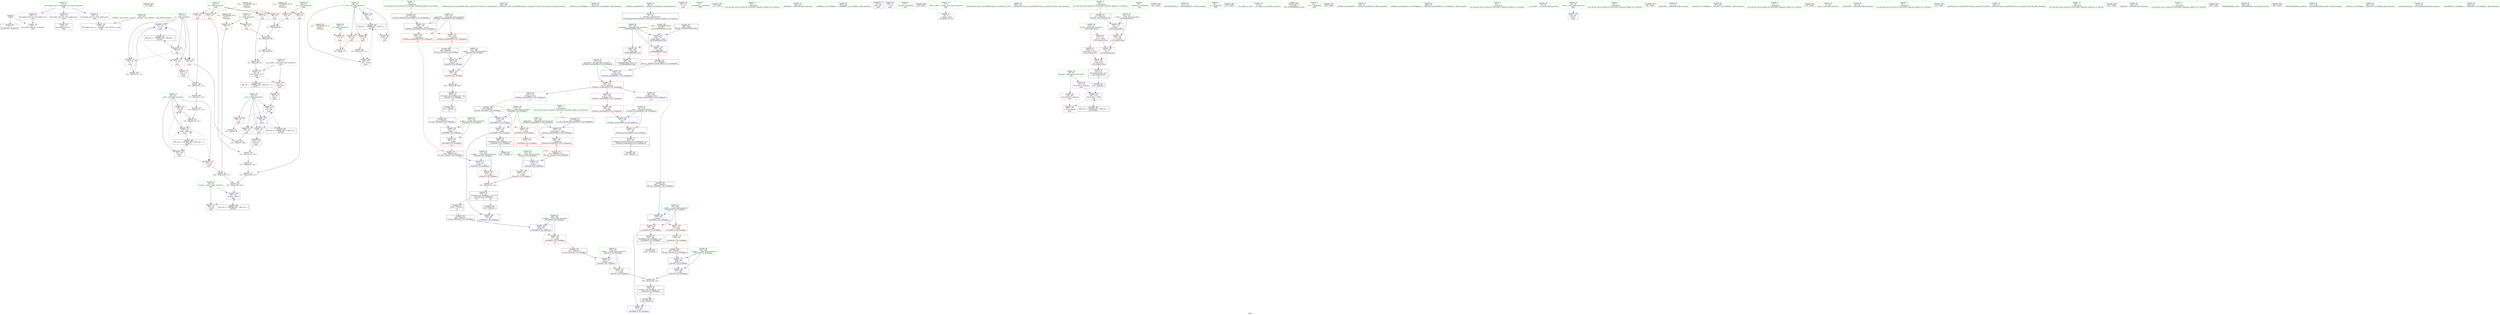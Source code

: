 digraph "SVFG" {
	label="SVFG";

	Node0x560d741c56b0 [shape=record,color=grey,label="{NodeID: 0\nNullPtr}"];
	Node0x560d741c56b0 -> Node0x560d741e0660[style=solid];
	Node0x560d741c56b0 -> Node0x560d741e54a0[style=solid];
	Node0x560d74209200 [shape=record,color=black,label="{NodeID: 346\n70 = PHI()\n}"];
	Node0x560d741eca80 [shape=record,color=grey,label="{NodeID: 263\n87 = Binary(85, 86, )\n}"];
	Node0x560d741eca80 -> Node0x560d741ecc00[style=solid];
	Node0x560d741decf0 [shape=record,color=red,label="{NodeID: 97\n76\<--48\n\<--test\nmain\n}"];
	Node0x560d741decf0 -> Node0x560d741e3070[style=solid];
	Node0x560d741dc480 [shape=record,color=green,label="{NodeID: 14\n205\<--1\n\<--dummyObj\nCan only get source location for instruction, argument, global var or function.|{<s0>15}}"];
	Node0x560d741dc480:s0 -> Node0x560d7420cd60[style=solid,color=red];
	Node0x560d7420b8f0 [shape=record,color=black,label="{NodeID: 360\n203 = PHI(231, )\n}"];
	Node0x560d741e3070 [shape=record,color=grey,label="{NodeID: 277\n78 = cmp(76, 77, )\n}"];
	Node0x560d741de830 [shape=record,color=red,label="{NodeID: 111\n130\<--58\n\<--nn\nmain\n}"];
	Node0x560d741de830 -> Node0x560d741e0ad0[style=solid];
	Node0x560d741dd190 [shape=record,color=green,label="{NodeID: 28\n54\<--55\nx\<--x_field_insensitive\nmain\n}"];
	Node0x560d741dd190 -> Node0x560d741de420[style=solid];
	Node0x560d741dd190 -> Node0x560d741de4f0[style=solid];
	Node0x560d7420cb40 [shape=record,color=black,label="{NodeID: 374\n232 = PHI(202, )\n0th arg _ZNSt8ios_base4setfESt13_Ios_FmtflagsS0_ }"];
	Node0x560d7420cb40 -> Node0x560d741e61d0[style=solid];
	Node0x560d741e4500 [shape=record,color=red,label="{NodeID: 125\n250\<--239\n\<--__mask.addr\n_ZNSt8ios_base4setfESt13_Ios_FmtflagsS0_\n|{<s0>16}}"];
	Node0x560d741e4500:s0 -> Node0x560d7420c2f0[style=solid,color=red];
	Node0x560d741dde40 [shape=record,color=green,label="{NodeID: 42\n162\<--163\n_ZStlsIcSt11char_traitsIcEERSt13basic_ostreamIT_T0_ES6_St13_Setprecision\<--_ZStlsIcSt11char_traitsIcEERSt13basic_ostreamIT_T0_ES6_St13_Setprecision_field_insensitive\n}"];
	Node0x560d741e5060 [shape=record,color=red,label="{NodeID: 139\n322\<--317\n\<--__b.addr\n_ZStanSt13_Ios_FmtflagsS_\n}"];
	Node0x560d741e5060 -> Node0x560d741e2ef0[style=solid];
	Node0x560d741dfb10 [shape=record,color=green,label="{NodeID: 56\n261\<--262\n_ZStanSt13_Ios_FmtflagsS_\<--_ZStanSt13_Ios_FmtflagsS__field_insensitive\n}"];
	Node0x560d741e5c20 [shape=record,color=blue,label="{NodeID: 153\n62\<--123\ni\<--inc\nmain\n}"];
	Node0x560d741e5c20 -> Node0x560d741deaa0[style=dashed];
	Node0x560d741e5c20 -> Node0x560d741e3d60[style=dashed];
	Node0x560d741e5c20 -> Node0x560d741e3df0[style=dashed];
	Node0x560d741e5c20 -> Node0x560d741e5c20[style=dashed];
	Node0x560d741e5c20 -> Node0x560d741f9f10[style=dashed];
	Node0x560d741e0760 [shape=record,color=black,label="{NodeID: 70\n27\<--28\n\<--_ZNSt8ios_base4InitD1Ev\nCan only get source location for instruction, argument, global var or function.}"];
	Node0x560d741e6780 [shape=record,color=blue,label="{NodeID: 167\n287\<--286\n__a.addr\<--__a\n_ZStcoSt13_Ios_Fmtflags\n}"];
	Node0x560d741e6780 -> Node0x560d741e4b80[style=dashed];
	Node0x560d741e12f0 [shape=record,color=purple,label="{NodeID: 84\n138\<--10\n\<--.str\nmain\n}"];
	Node0x560d741db0c0 [shape=record,color=green,label="{NodeID: 1\n7\<--1\n__dso_handle\<--dummyObj\nGlob }"];
	Node0x560d73ec8310 [shape=record,color=black,label="{NodeID: 347\n26 = PHI()\n}"];
	Node0x560d741ecc00 [shape=record,color=grey,label="{NodeID: 264\n89 = Binary(87, 88, )\n}"];
	Node0x560d741ecc00 -> Node0x560d741ec900[style=solid];
	Node0x560d741dedc0 [shape=record,color=red,label="{NodeID: 98\n142\<--48\n\<--test\nmain\n}"];
	Node0x560d741dc580 [shape=record,color=green,label="{NodeID: 15\n292\<--1\n\<--dummyObj\nCan only get source location for instruction, argument, global var or function.}"];
	Node0x560d7420ba00 [shape=record,color=black,label="{NodeID: 361\n255 = PHI(269, )\n}"];
	Node0x560d741e31f0 [shape=record,color=grey,label="{NodeID: 278\n109 = cmp(107, 108, )\n}"];
	Node0x560d741de900 [shape=record,color=red,label="{NodeID: 112\n118\<--60\n\<--mult\nmain\n}"];
	Node0x560d741de900 -> Node0x560d741e2d70[style=solid];
	Node0x560d741dd260 [shape=record,color=green,label="{NodeID: 29\n56\<--57\nnum_farms\<--num_farms_field_insensitive\nmain\n}"];
	Node0x560d741dd260 -> Node0x560d741de5c0[style=solid];
	Node0x560d741dd260 -> Node0x560d741e5740[style=solid];
	Node0x560d7420cc50 [shape=record,color=black,label="{NodeID: 375\n233 = PHI(204, )\n1st arg _ZNSt8ios_base4setfESt13_Ios_FmtflagsS0_ }"];
	Node0x560d7420cc50 -> Node0x560d741e62a0[style=solid];
	Node0x560d741e45d0 [shape=record,color=red,label="{NodeID: 126\n259\<--239\n\<--__mask.addr\n_ZNSt8ios_base4setfESt13_Ios_FmtflagsS0_\n|{<s0>18}}"];
	Node0x560d741e45d0:s0 -> Node0x560d7420c9c0[style=solid,color=red];
	Node0x560d741ddf40 [shape=record,color=green,label="{NodeID: 43\n166\<--167\n_ZNSolsEd\<--_ZNSolsEd_field_insensitive\n}"];
	Node0x560d741e5130 [shape=record,color=red,label="{NodeID: 140\n334\<--328\n\<--__a.addr\n_ZStorSt13_Ios_FmtflagsS_\n}"];
	Node0x560d741e5130 -> Node0x560d741ecd80[style=solid];
	Node0x560d741dfc10 [shape=record,color=green,label="{NodeID: 57\n265\<--266\n_ZStoRRSt13_Ios_FmtflagsS_\<--_ZStoRRSt13_Ios_FmtflagsS__field_insensitive\n}"];
	Node0x560d741e5cf0 [shape=record,color=blue,label="{NodeID: 154\n64\<--136\nanswer\<--add18\nmain\n}"];
	Node0x560d741e5cf0 -> Node0x560d741e3e80[style=dashed];
	Node0x560d741e5cf0 -> Node0x560d741fa410[style=dashed];
	Node0x560d741e0860 [shape=record,color=black,label="{NodeID: 71\n43\<--69\nmain_ret\<--\nmain\n}"];
	Node0x560d741e6850 [shape=record,color=blue,label="{NodeID: 168\n297\<--295\n__a.addr\<--__a\n_ZStoRRSt13_Ios_FmtflagsS_\n}"];
	Node0x560d741e6850 -> Node0x560d741e4c50[style=dashed];
	Node0x560d741e6850 -> Node0x560d741e4d20[style=dashed];
	Node0x560d741e13c0 [shape=record,color=purple,label="{NodeID: 85\n146\<--12\n\<--.str.1\nmain\n}"];
	Node0x560d741db150 [shape=record,color=green,label="{NodeID: 2\n8\<--1\n_ZSt3cin\<--dummyObj\nGlob }"];
	Node0x560d7420ab80 [shape=record,color=black,label="{NodeID: 348\n139 = PHI()\n}"];
	Node0x560d741ecd80 [shape=record,color=grey,label="{NodeID: 265\n336 = Binary(334, 335, )\n}"];
	Node0x560d741ecd80 -> Node0x560d741e1150[style=solid];
	Node0x560d741dee90 [shape=record,color=red,label="{NodeID: 99\n174\<--48\n\<--test\nmain\n}"];
	Node0x560d741dee90 -> Node0x560d741ecf00[style=solid];
	Node0x560d741dc680 [shape=record,color=green,label="{NodeID: 16\n4\<--6\n_ZStL8__ioinit\<--_ZStL8__ioinit_field_insensitive\nGlob }"];
	Node0x560d741dc680 -> Node0x560d741e1220[style=solid];
	Node0x560d7420bb10 [shape=record,color=black,label="{NodeID: 362\n260 = PHI(312, )\n|{<s0>19}}"];
	Node0x560d7420bb10:s0 -> Node0x560d7420d0f0[style=solid,color=red];
	Node0x560d741e3370 [shape=record,color=grey,label="{NodeID: 279\n99 = cmp(98, 69, )\n}"];
	Node0x560d741de9d0 [shape=record,color=red,label="{NodeID: 113\n127\<--60\n\<--mult\nmain\n}"];
	Node0x560d741de9d0 -> Node0x560d741ec600[style=solid];
	Node0x560d741dd330 [shape=record,color=green,label="{NodeID: 30\n58\<--59\nnn\<--nn_field_insensitive\nmain\n}"];
	Node0x560d741dd330 -> Node0x560d741de690[style=solid];
	Node0x560d741dd330 -> Node0x560d741de760[style=solid];
	Node0x560d741dd330 -> Node0x560d741de830[style=solid];
	Node0x560d741dd330 -> Node0x560d741e5810[style=solid];
	Node0x560d741dd330 -> Node0x560d741e58e0[style=solid];
	Node0x560d7420cd60 [shape=record,color=black,label="{NodeID: 376\n234 = PHI(205, )\n2nd arg _ZNSt8ios_base4setfESt13_Ios_FmtflagsS0_ }"];
	Node0x560d7420cd60 -> Node0x560d741e6370[style=solid];
	Node0x560d741e46a0 [shape=record,color=red,label="{NodeID: 127\n267\<--241\n\<--__old\n_ZNSt8ios_base4setfESt13_Ios_FmtflagsS0_\n}"];
	Node0x560d741e46a0 -> Node0x560d741e0d40[style=solid];
	Node0x560d741de040 [shape=record,color=green,label="{NodeID: 44\n169\<--170\n_ZSt4endlIcSt11char_traitsIcEERSt13basic_ostreamIT_T0_ES6_\<--_ZSt4endlIcSt11char_traitsIcEERSt13basic_ostreamIT_T0_ES6__field_insensitive\n}"];
	Node0x560d741fd0c0 [shape=record,color=yellow,style=double,label="{NodeID: 307\n4V_1 = ENCHI(MR_4V_0)\npts\{47 \}\nFun[main]}"];
	Node0x560d741fd0c0 -> Node0x560d741dec20[style=dashed];
	Node0x560d741e5200 [shape=record,color=red,label="{NodeID: 141\n335\<--330\n\<--__b.addr\n_ZStorSt13_Ios_FmtflagsS_\n}"];
	Node0x560d741e5200 -> Node0x560d741ecd80[style=solid];
	Node0x560d741dfd10 [shape=record,color=green,label="{NodeID: 58\n272\<--273\n__a.addr\<--__a.addr_field_insensitive\n_ZStaNRSt13_Ios_FmtflagsS_\n}"];
	Node0x560d741dfd10 -> Node0x560d741e4840[style=solid];
	Node0x560d741dfd10 -> Node0x560d741e4910[style=solid];
	Node0x560d741dfd10 -> Node0x560d741e6510[style=solid];
	Node0x560d741e5dc0 [shape=record,color=blue,label="{NodeID: 155\n157\<--153\ncoerce.dive\<--call23\nmain\n}"];
	Node0x560d741e5dc0 -> Node0x560d741e3f50[style=dashed];
	Node0x560d741e5dc0 -> Node0x560d741fa910[style=dashed];
	Node0x560d741e0930 [shape=record,color=black,label="{NodeID: 72\n96\<--95\nconv\<--\nmain\n}"];
	Node0x560d741e0930 -> Node0x560d741e5810[style=solid];
	Node0x560d741e6920 [shape=record,color=blue,label="{NodeID: 169\n299\<--296\n__b.addr\<--__b\n_ZStoRRSt13_Ios_FmtflagsS_\n}"];
	Node0x560d741e6920 -> Node0x560d741e4df0[style=dashed];
	Node0x560d741e1490 [shape=record,color=purple,label="{NodeID: 86\n342\<--14\nllvm.global_ctors_0\<--llvm.global_ctors\nGlob }"];
	Node0x560d741e1490 -> Node0x560d741e52d0[style=solid];
	Node0x560d741db400 [shape=record,color=green,label="{NodeID: 3\n9\<--1\n_ZSt4cout\<--dummyObj\nGlob }"];
	Node0x560d7420adc0 [shape=record,color=black,label="{NodeID: 349\n143 = PHI()\n}"];
	Node0x560d741ecf00 [shape=record,color=grey,label="{NodeID: 266\n175 = Binary(174, 74, )\n}"];
	Node0x560d741ecf00 -> Node0x560d741e5e90[style=solid];
	Node0x560d741def60 [shape=record,color=red,label="{NodeID: 100\n88\<--50\n\<--c\nmain\n}"];
	Node0x560d741def60 -> Node0x560d741ecc00[style=solid];
	Node0x560d741dc780 [shape=record,color=green,label="{NodeID: 17\n14\<--18\nllvm.global_ctors\<--llvm.global_ctors_field_insensitive\nGlob }"];
	Node0x560d741dc780 -> Node0x560d741e1490[style=solid];
	Node0x560d741dc780 -> Node0x560d741e1590[style=solid];
	Node0x560d741dc780 -> Node0x560d741e1690[style=solid];
	Node0x560d7420bcb0 [shape=record,color=black,label="{NodeID: 363\n264 = PHI(294, )\n}"];
	Node0x560d741deaa0 [shape=record,color=red,label="{NodeID: 114\n107\<--62\n\<--i\nmain\n}"];
	Node0x560d741deaa0 -> Node0x560d741e31f0[style=solid];
	Node0x560d741dd400 [shape=record,color=green,label="{NodeID: 31\n60\<--61\nmult\<--mult_field_insensitive\nmain\n}"];
	Node0x560d741dd400 -> Node0x560d741de900[style=solid];
	Node0x560d741dd400 -> Node0x560d741de9d0[style=solid];
	Node0x560d741dd400 -> Node0x560d741e59b0[style=solid];
	Node0x560d741dd400 -> Node0x560d741e5b50[style=solid];
	Node0x560d7420ce70 [shape=record,color=black,label="{NodeID: 377\n211 = PHI(154, )\n0th arg _ZSt12setprecisioni }"];
	Node0x560d7420ce70 -> Node0x560d741e6030[style=solid];
	Node0x560d741e4770 [shape=record,color=red,label="{NodeID: 128\n248\<--247\n\<--_M_flags\n_ZNSt8ios_base4setfESt13_Ios_FmtflagsS0_\n}"];
	Node0x560d741e4770 -> Node0x560d741e6440[style=solid];
	Node0x560d741de140 [shape=record,color=green,label="{NodeID: 45\n171\<--172\n_ZNSolsEPFRSoS_E\<--_ZNSolsEPFRSoS_E_field_insensitive\n}"];
	Node0x560d741e52d0 [shape=record,color=blue,label="{NodeID: 142\n342\<--15\nllvm.global_ctors_0\<--\nGlob }"];
	Node0x560d741dfde0 [shape=record,color=green,label="{NodeID: 59\n274\<--275\n__b.addr\<--__b.addr_field_insensitive\n_ZStaNRSt13_Ios_FmtflagsS_\n}"];
	Node0x560d741dfde0 -> Node0x560d741e49e0[style=solid];
	Node0x560d741dfde0 -> Node0x560d741e65e0[style=solid];
	Node0x560d741e5e90 [shape=record,color=blue,label="{NodeID: 156\n48\<--175\ntest\<--inc29\nmain\n}"];
	Node0x560d741e5e90 -> Node0x560d741f8b10[style=dashed];
	Node0x560d741e0a00 [shape=record,color=black,label="{NodeID: 73\n112\<--111\nconv9\<--\nmain\n}"];
	Node0x560d741e0a00 -> Node0x560d741ed200[style=solid];
	Node0x560d741e69f0 [shape=record,color=blue,label="{NodeID: 170\n309\<--306\n\<--call\n_ZStoRRSt13_Ios_FmtflagsS_\n}"];
	Node0x560d741e1590 [shape=record,color=purple,label="{NodeID: 87\n343\<--14\nllvm.global_ctors_1\<--llvm.global_ctors\nGlob }"];
	Node0x560d741e1590 -> Node0x560d741e53a0[style=solid];
	Node0x560d741db490 [shape=record,color=green,label="{NodeID: 4\n10\<--1\n.str\<--dummyObj\nGlob }"];
	Node0x560d7420ae90 [shape=record,color=black,label="{NodeID: 350\n147 = PHI()\n}"];
	Node0x560d741ed080 [shape=record,color=grey,label="{NodeID: 267\n93 = Binary(90, 92, )\n}"];
	Node0x560d741ed080 -> Node0x560d741e5740[style=solid];
	Node0x560d741df030 [shape=record,color=red,label="{NodeID: 101\n126\<--50\n\<--c\nmain\n}"];
	Node0x560d741df030 -> Node0x560d741ec600[style=solid];
	Node0x560d741dc880 [shape=record,color=green,label="{NodeID: 18\n19\<--20\n__cxx_global_var_init\<--__cxx_global_var_init_field_insensitive\n}"];
	Node0x560d7420bdc0 [shape=record,color=black,label="{NodeID: 364\n281 = PHI(312, )\n}"];
	Node0x560d7420bdc0 -> Node0x560d741e66b0[style=solid];
	Node0x560d741e3d60 [shape=record,color=red,label="{NodeID: 115\n111\<--62\n\<--i\nmain\n}"];
	Node0x560d741e3d60 -> Node0x560d741e0a00[style=solid];
	Node0x560d741dd4d0 [shape=record,color=green,label="{NodeID: 32\n62\<--63\ni\<--i_field_insensitive\nmain\n}"];
	Node0x560d741dd4d0 -> Node0x560d741deaa0[style=solid];
	Node0x560d741dd4d0 -> Node0x560d741e3d60[style=solid];
	Node0x560d741dd4d0 -> Node0x560d741e3df0[style=solid];
	Node0x560d741dd4d0 -> Node0x560d741e5a80[style=solid];
	Node0x560d741dd4d0 -> Node0x560d741e5c20[style=solid];
	Node0x560d7420cfb0 [shape=record,color=black,label="{NodeID: 378\n295 = PHI(263, )\n0th arg _ZStoRRSt13_Ios_FmtflagsS_ }"];
	Node0x560d7420cfb0 -> Node0x560d741e6850[style=solid];
	Node0x560d741fbd10 [shape=record,color=yellow,style=double,label="{NodeID: 295\n26V_1 = ENCHI(MR_26V_0)\npts\{200 \}\nFun[_ZSt5fixedRSt8ios_base]}"];
	Node0x560d741fbd10 -> Node0x560d741e5f60[style=dashed];
	Node0x560d741e4840 [shape=record,color=red,label="{NodeID: 129\n278\<--272\n\<--__a.addr\n_ZStaNRSt13_Ios_FmtflagsS_\n}"];
	Node0x560d741e4840 -> Node0x560d741e4ab0[style=solid];
	Node0x560d741de240 [shape=record,color=green,label="{NodeID: 46\n199\<--200\n__base.addr\<--__base.addr_field_insensitive\n_ZSt5fixedRSt8ios_base\n}"];
	Node0x560d741de240 -> Node0x560d741e4020[style=solid];
	Node0x560d741de240 -> Node0x560d741e40f0[style=solid];
	Node0x560d741de240 -> Node0x560d741e5f60[style=solid];
	Node0x560d741fd280 [shape=record,color=yellow,style=double,label="{NodeID: 309\n8V_1 = ENCHI(MR_8V_0)\npts\{51 \}\nFun[main]}"];
	Node0x560d741fd280 -> Node0x560d741def60[style=dashed];
	Node0x560d741fd280 -> Node0x560d741df030[style=dashed];
	Node0x560d741e53a0 [shape=record,color=blue,label="{NodeID: 143\n343\<--16\nllvm.global_ctors_1\<--_GLOBAL__sub_I_Krazul_1_0.cpp\nGlob }"];
	Node0x560d741dfeb0 [shape=record,color=green,label="{NodeID: 60\n287\<--288\n__a.addr\<--__a.addr_field_insensitive\n_ZStcoSt13_Ios_Fmtflags\n}"];
	Node0x560d741dfeb0 -> Node0x560d741e4b80[style=solid];
	Node0x560d741dfeb0 -> Node0x560d741e6780[style=solid];
	Node0x560d741fe960 [shape=record,color=yellow,style=double,label="{NodeID: 323\nRETMU(26V_2)\npts\{200 \}\nFun[_ZSt5fixedRSt8ios_base]}"];
	Node0x560d741e5f60 [shape=record,color=blue,label="{NodeID: 157\n199\<--198\n__base.addr\<--__base\n_ZSt5fixedRSt8ios_base\n}"];
	Node0x560d741e5f60 -> Node0x560d741e4020[style=dashed];
	Node0x560d741e5f60 -> Node0x560d741e40f0[style=dashed];
	Node0x560d741e0ad0 [shape=record,color=black,label="{NodeID: 74\n131\<--130\nconv14\<--\nmain\n}"];
	Node0x560d741e0ad0 -> Node0x560d741ed500[style=solid];
	Node0x560d741e6ac0 [shape=record,color=blue,label="{NodeID: 171\n315\<--313\n__a.addr\<--__a\n_ZStanSt13_Ios_FmtflagsS_\n}"];
	Node0x560d741e6ac0 -> Node0x560d741e4f90[style=dashed];
	Node0x560d741e1690 [shape=record,color=purple,label="{NodeID: 88\n344\<--14\nllvm.global_ctors_2\<--llvm.global_ctors\nGlob }"];
	Node0x560d741e1690 -> Node0x560d741e54a0[style=solid];
	Node0x560d741db520 [shape=record,color=green,label="{NodeID: 5\n12\<--1\n.str.1\<--dummyObj\nGlob }"];
	Node0x560d7420af60 [shape=record,color=black,label="{NodeID: 351\n148 = PHI()\n}"];
	Node0x560d741ed200 [shape=record,color=grey,label="{NodeID: 268\n114 = Binary(112, 113, )\n}"];
	Node0x560d741ed200 -> Node0x560d741ed380[style=solid];
	Node0x560d741df100 [shape=record,color=red,label="{NodeID: 102\n86\<--52\n\<--f\nmain\n}"];
	Node0x560d741df100 -> Node0x560d741eca80[style=solid];
	Node0x560d741dc980 [shape=record,color=green,label="{NodeID: 19\n23\<--24\n_ZNSt8ios_base4InitC1Ev\<--_ZNSt8ios_base4InitC1Ev_field_insensitive\n}"];
	Node0x560d7420bf30 [shape=record,color=black,label="{NodeID: 365\n306 = PHI(325, )\n}"];
	Node0x560d7420bf30 -> Node0x560d741e69f0[style=solid];
	Node0x560d741e3df0 [shape=record,color=red,label="{NodeID: 116\n122\<--62\n\<--i\nmain\n}"];
	Node0x560d741e3df0 -> Node0x560d741ec480[style=solid];
	Node0x560d741dd5a0 [shape=record,color=green,label="{NodeID: 33\n64\<--65\nanswer\<--answer_field_insensitive\nmain\n}"];
	Node0x560d741dd5a0 -> Node0x560d741e3e80[style=solid];
	Node0x560d741dd5a0 -> Node0x560d741e5cf0[style=solid];
	Node0x560d7420d0f0 [shape=record,color=black,label="{NodeID: 379\n296 = PHI(260, )\n1st arg _ZStoRRSt13_Ios_FmtflagsS_ }"];
	Node0x560d7420d0f0 -> Node0x560d741e6920[style=solid];
	Node0x560d741e4910 [shape=record,color=red,label="{NodeID: 130\n282\<--272\n\<--__a.addr\n_ZStaNRSt13_Ios_FmtflagsS_\n}"];
	Node0x560d741e4910 -> Node0x560d741e0e10[style=solid];
	Node0x560d741e4910 -> Node0x560d741e66b0[style=solid];
	Node0x560d741de310 [shape=record,color=green,label="{NodeID: 47\n206\<--207\n_ZNSt8ios_base4setfESt13_Ios_FmtflagsS0_\<--_ZNSt8ios_base4setfESt13_Ios_FmtflagsS0__field_insensitive\n}"];
	Node0x560d741fd360 [shape=record,color=yellow,style=double,label="{NodeID: 310\n10V_1 = ENCHI(MR_10V_0)\npts\{53 \}\nFun[main]}"];
	Node0x560d741fd360 -> Node0x560d741df100[style=dashed];
	Node0x560d741fd360 -> Node0x560d741df1d0[style=dashed];
	Node0x560d741fd360 -> Node0x560d741df2a0[style=dashed];
	Node0x560d741fd360 -> Node0x560d741df370[style=dashed];
	Node0x560d741e54a0 [shape=record,color=blue, style = dotted,label="{NodeID: 144\n344\<--3\nllvm.global_ctors_2\<--dummyVal\nGlob }"];
	Node0x560d741dff80 [shape=record,color=green,label="{NodeID: 61\n297\<--298\n__a.addr\<--__a.addr_field_insensitive\n_ZStoRRSt13_Ios_FmtflagsS_\n}"];
	Node0x560d741dff80 -> Node0x560d741e4c50[style=solid];
	Node0x560d741dff80 -> Node0x560d741e4d20[style=solid];
	Node0x560d741dff80 -> Node0x560d741e6850[style=solid];
	Node0x560d741e6030 [shape=record,color=blue,label="{NodeID: 158\n214\<--211\n__n.addr\<--__n\n_ZSt12setprecisioni\n}"];
	Node0x560d741e6030 -> Node0x560d741e41c0[style=dashed];
	Node0x560d741e0ba0 [shape=record,color=black,label="{NodeID: 75\n197\<--208\n_ZSt5fixedRSt8ios_base_ret\<--\n_ZSt5fixedRSt8ios_base\n}"];
	Node0x560d741e6b90 [shape=record,color=blue,label="{NodeID: 172\n317\<--314\n__b.addr\<--__b\n_ZStanSt13_Ios_FmtflagsS_\n}"];
	Node0x560d741e6b90 -> Node0x560d741e5060[style=dashed];
	Node0x560d741e1790 [shape=record,color=purple,label="{NodeID: 89\n157\<--66\ncoerce.dive\<--agg.tmp\nmain\n}"];
	Node0x560d741e1790 -> Node0x560d741e5dc0[style=solid];
	Node0x560d741db5b0 [shape=record,color=green,label="{NodeID: 6\n15\<--1\n\<--dummyObj\nCan only get source location for instruction, argument, global var or function.}"];
	Node0x560d7420b060 [shape=record,color=black,label="{NodeID: 352\n153 = PHI(210, )\n}"];
	Node0x560d7420b060 -> Node0x560d741e5dc0[style=solid];
	Node0x560d741ed380 [shape=record,color=grey,label="{NodeID: 269\n115 = Binary(91, 114, )\n}"];
	Node0x560d741ed380 -> Node0x560d741edb00[style=solid];
	Node0x560d741df1d0 [shape=record,color=red,label="{NodeID: 103\n92\<--52\n\<--f\nmain\n}"];
	Node0x560d741df1d0 -> Node0x560d741ed080[style=solid];
	Node0x560d741dca80 [shape=record,color=green,label="{NodeID: 20\n29\<--30\n__cxa_atexit\<--__cxa_atexit_field_insensitive\n}"];
	Node0x560d7420c070 [shape=record,color=black,label="{NodeID: 366\n270 = PHI(254, )\n0th arg _ZStaNRSt13_Ios_FmtflagsS_ }"];
	Node0x560d7420c070 -> Node0x560d741e6510[style=solid];
	Node0x560d741f8b10 [shape=record,color=black,label="{NodeID: 283\nMR_6V_3 = PHI(MR_6V_4, MR_6V_2, )\npts\{49 \}\n}"];
	Node0x560d741f8b10 -> Node0x560d741decf0[style=dashed];
	Node0x560d741f8b10 -> Node0x560d741dedc0[style=dashed];
	Node0x560d741f8b10 -> Node0x560d741dee90[style=dashed];
	Node0x560d741f8b10 -> Node0x560d741e5e90[style=dashed];
	Node0x560d741e3e80 [shape=record,color=red,label="{NodeID: 117\n164\<--64\n\<--answer\nmain\n}"];
	Node0x560d741dd670 [shape=record,color=green,label="{NodeID: 34\n66\<--67\nagg.tmp\<--agg.tmp_field_insensitive\nmain\n}"];
	Node0x560d741dd670 -> Node0x560d741e1790[style=solid];
	Node0x560d741dd670 -> Node0x560d741e1860[style=solid];
	Node0x560d741e49e0 [shape=record,color=red,label="{NodeID: 131\n280\<--274\n\<--__b.addr\n_ZStaNRSt13_Ios_FmtflagsS_\n|{<s0>20}}"];
	Node0x560d741e49e0:s0 -> Node0x560d7420c9c0[style=solid,color=red];
	Node0x560d741df430 [shape=record,color=green,label="{NodeID: 48\n212\<--213\nretval\<--retval_field_insensitive\n_ZSt12setprecisioni\n}"];
	Node0x560d741df430 -> Node0x560d741e1930[style=solid];
	Node0x560d741df430 -> Node0x560d741e1a00[style=solid];
	Node0x560d741fd440 [shape=record,color=yellow,style=double,label="{NodeID: 311\n12V_1 = ENCHI(MR_12V_0)\npts\{55 \}\nFun[main]}"];
	Node0x560d741fd440 -> Node0x560d741de420[style=dashed];
	Node0x560d741fd440 -> Node0x560d741de4f0[style=dashed];
	Node0x560d741e55a0 [shape=record,color=blue,label="{NodeID: 145\n44\<--69\nretval\<--\nmain\n}"];
	Node0x560d741e0050 [shape=record,color=green,label="{NodeID: 62\n299\<--300\n__b.addr\<--__b.addr_field_insensitive\n_ZStoRRSt13_Ios_FmtflagsS_\n}"];
	Node0x560d741e0050 -> Node0x560d741e4df0[style=solid];
	Node0x560d741e0050 -> Node0x560d741e6920[style=solid];
	Node0x560d741e6100 [shape=record,color=blue,label="{NodeID: 159\n217\<--218\n_M_n\<--\n_ZSt12setprecisioni\n}"];
	Node0x560d741e6100 -> Node0x560d741e4290[style=dashed];
	Node0x560d741e0c70 [shape=record,color=black,label="{NodeID: 76\n210\<--221\n_ZSt12setprecisioni_ret\<--\n_ZSt12setprecisioni\n|{<s0>11}}"];
	Node0x560d741e0c70:s0 -> Node0x560d7420b060[style=solid,color=blue];
	Node0x560d741e6c60 [shape=record,color=blue,label="{NodeID: 173\n328\<--326\n__a.addr\<--__a\n_ZStorSt13_Ios_FmtflagsS_\n}"];
	Node0x560d741e6c60 -> Node0x560d741e5130[style=dashed];
	Node0x560d741e1860 [shape=record,color=purple,label="{NodeID: 90\n159\<--66\ncoerce.dive24\<--agg.tmp\nmain\n}"];
	Node0x560d741e1860 -> Node0x560d741e3f50[style=solid];
	Node0x560d741dbdf0 [shape=record,color=green,label="{NodeID: 7\n69\<--1\n\<--dummyObj\nCan only get source location for instruction, argument, global var or function.}"];
	Node0x560d7420b1f0 [shape=record,color=black,label="{NodeID: 353\n80 = PHI()\n}"];
	Node0x560d741ed500 [shape=record,color=grey,label="{NodeID: 270\n133 = Binary(131, 132, )\n}"];
	Node0x560d741ed500 -> Node0x560d741ed680[style=solid];
	Node0x560d741df2a0 [shape=record,color=red,label="{NodeID: 104\n113\<--52\n\<--f\nmain\n}"];
	Node0x560d741df2a0 -> Node0x560d741ed200[style=solid];
	Node0x560d741dcb80 [shape=record,color=green,label="{NodeID: 21\n28\<--34\n_ZNSt8ios_base4InitD1Ev\<--_ZNSt8ios_base4InitD1Ev_field_insensitive\n}"];
	Node0x560d741dcb80 -> Node0x560d741e0760[style=solid];
	Node0x560d7420c1b0 [shape=record,color=black,label="{NodeID: 367\n271 = PHI(251, )\n1st arg _ZStaNRSt13_Ios_FmtflagsS_ }"];
	Node0x560d7420c1b0 -> Node0x560d741e65e0[style=solid];
	Node0x560d741f9010 [shape=record,color=black,label="{NodeID: 284\nMR_14V_2 = PHI(MR_14V_3, MR_14V_1, )\npts\{57 \}\n}"];
	Node0x560d741f9010 -> Node0x560d741e5740[style=dashed];
	Node0x560d741e3f50 [shape=record,color=red,label="{NodeID: 118\n160\<--159\n\<--coerce.dive24\nmain\n}"];
	Node0x560d741dd740 [shape=record,color=green,label="{NodeID: 35\n71\<--72\n_ZNSirsERi\<--_ZNSirsERi_field_insensitive\n}"];
	Node0x560d741e4ab0 [shape=record,color=red,label="{NodeID: 132\n279\<--278\n\<--\n_ZStaNRSt13_Ios_FmtflagsS_\n|{<s0>20}}"];
	Node0x560d741e4ab0:s0 -> Node0x560d7420c780[style=solid,color=red];
	Node0x560d741df500 [shape=record,color=green,label="{NodeID: 49\n214\<--215\n__n.addr\<--__n.addr_field_insensitive\n_ZSt12setprecisioni\n}"];
	Node0x560d741df500 -> Node0x560d741e41c0[style=solid];
	Node0x560d741df500 -> Node0x560d741e6030[style=solid];
	Node0x560d741e5670 [shape=record,color=blue,label="{NodeID: 146\n48\<--74\ntest\<--\nmain\n}"];
	Node0x560d741e5670 -> Node0x560d741f8b10[style=dashed];
	Node0x560d741e0120 [shape=record,color=green,label="{NodeID: 63\n307\<--308\n_ZStorSt13_Ios_FmtflagsS_\<--_ZStorSt13_Ios_FmtflagsS__field_insensitive\n}"];
	Node0x560d741e61d0 [shape=record,color=blue,label="{NodeID: 160\n235\<--232\nthis.addr\<--this\n_ZNSt8ios_base4setfESt13_Ios_FmtflagsS0_\n}"];
	Node0x560d741e61d0 -> Node0x560d741e4360[style=dashed];
	Node0x560d741e0d40 [shape=record,color=black,label="{NodeID: 77\n231\<--267\n_ZNSt8ios_base4setfESt13_Ios_FmtflagsS0__ret\<--\n_ZNSt8ios_base4setfESt13_Ios_FmtflagsS0_\n|{<s0>15}}"];
	Node0x560d741e0d40:s0 -> Node0x560d7420b8f0[style=solid,color=blue];
	Node0x560d741e6d30 [shape=record,color=blue,label="{NodeID: 174\n330\<--327\n__b.addr\<--__b\n_ZStorSt13_Ios_FmtflagsS_\n}"];
	Node0x560d741e6d30 -> Node0x560d741e5200[style=dashed];
	Node0x560d741e1930 [shape=record,color=purple,label="{NodeID: 91\n217\<--212\n_M_n\<--retval\n_ZSt12setprecisioni\n}"];
	Node0x560d741e1930 -> Node0x560d741e6100[style=solid];
	Node0x560d741dbe80 [shape=record,color=green,label="{NodeID: 8\n74\<--1\n\<--dummyObj\nCan only get source location for instruction, argument, global var or function.}"];
	Node0x560d7420b2c0 [shape=record,color=black,label="{NodeID: 354\n83 = PHI()\n}"];
	Node0x560d741ed680 [shape=record,color=grey,label="{NodeID: 271\n134 = Binary(91, 133, )\n}"];
	Node0x560d741ed680 -> Node0x560d741ed800[style=solid];
	Node0x560d741df370 [shape=record,color=red,label="{NodeID: 105\n132\<--52\n\<--f\nmain\n}"];
	Node0x560d741df370 -> Node0x560d741ed500[style=solid];
	Node0x560d741dcc80 [shape=record,color=green,label="{NodeID: 22\n41\<--42\nmain\<--main_field_insensitive\n}"];
	Node0x560d7420c2f0 [shape=record,color=black,label="{NodeID: 368\n286 = PHI(250, )\n0th arg _ZStcoSt13_Ios_Fmtflags }"];
	Node0x560d7420c2f0 -> Node0x560d741e6780[style=solid];
	Node0x560d741f9510 [shape=record,color=black,label="{NodeID: 285\nMR_16V_2 = PHI(MR_16V_5, MR_16V_1, )\npts\{59 \}\n}"];
	Node0x560d741f9510 -> Node0x560d741e5810[style=dashed];
	Node0x560d741e4020 [shape=record,color=red,label="{NodeID: 119\n202\<--199\n\<--__base.addr\n_ZSt5fixedRSt8ios_base\n|{<s0>15}}"];
	Node0x560d741e4020:s0 -> Node0x560d7420cb40[style=solid,color=red];
	Node0x560d741dd840 [shape=record,color=green,label="{NodeID: 36\n81\<--82\n_ZNSirsERd\<--_ZNSirsERd_field_insensitive\n}"];
	Node0x560d741e4b80 [shape=record,color=red,label="{NodeID: 133\n290\<--287\n\<--__a.addr\n_ZStcoSt13_Ios_Fmtflags\n}"];
	Node0x560d741e4b80 -> Node0x560d741ec780[style=solid];
	Node0x560d741df5d0 [shape=record,color=green,label="{NodeID: 50\n235\<--236\nthis.addr\<--this.addr_field_insensitive\n_ZNSt8ios_base4setfESt13_Ios_FmtflagsS0_\n}"];
	Node0x560d741df5d0 -> Node0x560d741e4360[style=solid];
	Node0x560d741df5d0 -> Node0x560d741e61d0[style=solid];
	Node0x560d741e5740 [shape=record,color=blue,label="{NodeID: 147\n56\<--93\nnum_farms\<--div4\nmain\n}"];
	Node0x560d741e5740 -> Node0x560d741de5c0[style=dashed];
	Node0x560d741e5740 -> Node0x560d741f9010[style=dashed];
	Node0x560d741e0220 [shape=record,color=green,label="{NodeID: 64\n315\<--316\n__a.addr\<--__a.addr_field_insensitive\n_ZStanSt13_Ios_FmtflagsS_\n}"];
	Node0x560d741e0220 -> Node0x560d741e4f90[style=solid];
	Node0x560d741e0220 -> Node0x560d741e6ac0[style=solid];
	Node0x560d741e62a0 [shape=record,color=blue,label="{NodeID: 161\n237\<--233\n__fmtfl.addr\<--__fmtfl\n_ZNSt8ios_base4setfESt13_Ios_FmtflagsS0_\n}"];
	Node0x560d741e62a0 -> Node0x560d741e4430[style=dashed];
	Node0x560d741e0e10 [shape=record,color=black,label="{NodeID: 78\n269\<--282\n_ZStaNRSt13_Ios_FmtflagsS__ret\<--\n_ZStaNRSt13_Ios_FmtflagsS_\n|{<s0>17}}"];
	Node0x560d741e0e10:s0 -> Node0x560d7420ba00[style=solid,color=blue];
	Node0x560d741e1a00 [shape=record,color=purple,label="{NodeID: 92\n220\<--212\ncoerce.dive\<--retval\n_ZSt12setprecisioni\n}"];
	Node0x560d741e1a00 -> Node0x560d741e4290[style=solid];
	Node0x560d741dbf80 [shape=record,color=green,label="{NodeID: 9\n91\<--1\n\<--dummyObj\nCan only get source location for instruction, argument, global var or function.}"];
	Node0x560d7420b390 [shape=record,color=black,label="{NodeID: 355\n84 = PHI()\n}"];
	Node0x560d741ed800 [shape=record,color=grey,label="{NodeID: 272\n135 = Binary(129, 134, )\n}"];
	Node0x560d741ed800 -> Node0x560d741ed980[style=solid];
	Node0x560d741de420 [shape=record,color=red,label="{NodeID: 106\n85\<--54\n\<--x\nmain\n}"];
	Node0x560d741de420 -> Node0x560d741eca80[style=solid];
	Node0x560d741dcd80 [shape=record,color=green,label="{NodeID: 23\n44\<--45\nretval\<--retval_field_insensitive\nmain\n}"];
	Node0x560d741dcd80 -> Node0x560d741e55a0[style=solid];
	Node0x560d7420c430 [shape=record,color=black,label="{NodeID: 369\n326 = PHI(304, )\n0th arg _ZStorSt13_Ios_FmtflagsS_ }"];
	Node0x560d7420c430 -> Node0x560d741e6c60[style=solid];
	Node0x560d741f9a10 [shape=record,color=black,label="{NodeID: 286\nMR_18V_2 = PHI(MR_18V_4, MR_18V_1, )\npts\{61 \}\n}"];
	Node0x560d741f9a10 -> Node0x560d741e59b0[style=dashed];
	Node0x560d741e40f0 [shape=record,color=red,label="{NodeID: 120\n208\<--199\n\<--__base.addr\n_ZSt5fixedRSt8ios_base\n}"];
	Node0x560d741e40f0 -> Node0x560d741e0ba0[style=solid];
	Node0x560d741dd940 [shape=record,color=green,label="{NodeID: 37\n140\<--141\n_ZStlsISt11char_traitsIcEERSt13basic_ostreamIcT_ES5_PKc\<--_ZStlsISt11char_traitsIcEERSt13basic_ostreamIcT_ES5_PKc_field_insensitive\n}"];
	Node0x560d741e4c50 [shape=record,color=red,label="{NodeID: 134\n303\<--297\n\<--__a.addr\n_ZStoRRSt13_Ios_FmtflagsS_\n}"];
	Node0x560d741e4c50 -> Node0x560d741e4ec0[style=solid];
	Node0x560d741df6a0 [shape=record,color=green,label="{NodeID: 51\n237\<--238\n__fmtfl.addr\<--__fmtfl.addr_field_insensitive\n_ZNSt8ios_base4setfESt13_Ios_FmtflagsS0_\n}"];
	Node0x560d741df6a0 -> Node0x560d741e4430[style=solid];
	Node0x560d741df6a0 -> Node0x560d741e62a0[style=solid];
	Node0x560d741e5810 [shape=record,color=blue,label="{NodeID: 148\n58\<--96\nnn\<--conv\nmain\n}"];
	Node0x560d741e5810 -> Node0x560d741de690[style=dashed];
	Node0x560d741e5810 -> Node0x560d741de760[style=dashed];
	Node0x560d741e5810 -> Node0x560d741de830[style=dashed];
	Node0x560d741e5810 -> Node0x560d741e58e0[style=dashed];
	Node0x560d741e5810 -> Node0x560d741f9510[style=dashed];
	Node0x560d741e02f0 [shape=record,color=green,label="{NodeID: 65\n317\<--318\n__b.addr\<--__b.addr_field_insensitive\n_ZStanSt13_Ios_FmtflagsS_\n}"];
	Node0x560d741e02f0 -> Node0x560d741e5060[style=solid];
	Node0x560d741e02f0 -> Node0x560d741e6b90[style=solid];
	Node0x560d741e6370 [shape=record,color=blue,label="{NodeID: 162\n239\<--234\n__mask.addr\<--__mask\n_ZNSt8ios_base4setfESt13_Ios_FmtflagsS0_\n}"];
	Node0x560d741e6370 -> Node0x560d741e4500[style=dashed];
	Node0x560d741e6370 -> Node0x560d741e45d0[style=dashed];
	Node0x560d741e0ee0 [shape=record,color=black,label="{NodeID: 79\n285\<--291\n_ZStcoSt13_Ios_Fmtflags_ret\<--neg\n_ZStcoSt13_Ios_Fmtflags\n|{<s0>16}}"];
	Node0x560d741e0ee0:s0 -> Node0x560d7420b730[style=solid,color=blue];
	Node0x560d741ec480 [shape=record,color=grey,label="{NodeID: 259\n123 = Binary(122, 74, )\n}"];
	Node0x560d741ec480 -> Node0x560d741e5c20[style=solid];
	Node0x560d741e1ad0 [shape=record,color=purple,label="{NodeID: 93\n247\<--246\n_M_flags\<--this1\n_ZNSt8ios_base4setfESt13_Ios_FmtflagsS0_\n}"];
	Node0x560d741e1ad0 -> Node0x560d741e4770[style=solid];
	Node0x560d741dc080 [shape=record,color=green,label="{NodeID: 10\n104\<--1\n\<--dummyObj\nCan only get source location for instruction, argument, global var or function.}"];
	Node0x560d7420b460 [shape=record,color=black,label="{NodeID: 356\n161 = PHI()\n}"];
	Node0x560d741ed980 [shape=record,color=grey,label="{NodeID: 273\n136 = Binary(128, 135, )\n}"];
	Node0x560d741ed980 -> Node0x560d741e5cf0[style=solid];
	Node0x560d741de4f0 [shape=record,color=red,label="{NodeID: 107\n129\<--54\n\<--x\nmain\n}"];
	Node0x560d741de4f0 -> Node0x560d741ed800[style=solid];
	Node0x560d741dce50 [shape=record,color=green,label="{NodeID: 24\n46\<--47\nt\<--t_field_insensitive\nmain\n}"];
	Node0x560d741dce50 -> Node0x560d741dec20[style=solid];
	Node0x560d7420c570 [shape=record,color=black,label="{NodeID: 370\n327 = PHI(305, )\n1st arg _ZStorSt13_Ios_FmtflagsS_ }"];
	Node0x560d7420c570 -> Node0x560d741e6d30[style=solid];
	Node0x560d741f9f10 [shape=record,color=black,label="{NodeID: 287\nMR_20V_2 = PHI(MR_20V_4, MR_20V_1, )\npts\{63 \}\n}"];
	Node0x560d741f9f10 -> Node0x560d741e5a80[style=dashed];
	Node0x560d741e41c0 [shape=record,color=red,label="{NodeID: 121\n218\<--214\n\<--__n.addr\n_ZSt12setprecisioni\n}"];
	Node0x560d741e41c0 -> Node0x560d741e6100[style=solid];
	Node0x560d741dda40 [shape=record,color=green,label="{NodeID: 38\n144\<--145\n_ZNSolsEi\<--_ZNSolsEi_field_insensitive\n}"];
	Node0x560d741e4d20 [shape=record,color=red,label="{NodeID: 135\n309\<--297\n\<--__a.addr\n_ZStoRRSt13_Ios_FmtflagsS_\n}"];
	Node0x560d741e4d20 -> Node0x560d741e0fb0[style=solid];
	Node0x560d741e4d20 -> Node0x560d741e69f0[style=solid];
	Node0x560d741df770 [shape=record,color=green,label="{NodeID: 52\n239\<--240\n__mask.addr\<--__mask.addr_field_insensitive\n_ZNSt8ios_base4setfESt13_Ios_FmtflagsS0_\n}"];
	Node0x560d741df770 -> Node0x560d741e4500[style=solid];
	Node0x560d741df770 -> Node0x560d741e45d0[style=solid];
	Node0x560d741df770 -> Node0x560d741e6370[style=solid];
	Node0x560d741e58e0 [shape=record,color=blue,label="{NodeID: 149\n58\<--69\nnn\<--\nmain\n}"];
	Node0x560d741e58e0 -> Node0x560d741de760[style=dashed];
	Node0x560d741e58e0 -> Node0x560d741de830[style=dashed];
	Node0x560d741e58e0 -> Node0x560d741f9510[style=dashed];
	Node0x560d741e03c0 [shape=record,color=green,label="{NodeID: 66\n328\<--329\n__a.addr\<--__a.addr_field_insensitive\n_ZStorSt13_Ios_FmtflagsS_\n}"];
	Node0x560d741e03c0 -> Node0x560d741e5130[style=solid];
	Node0x560d741e03c0 -> Node0x560d741e6c60[style=solid];
	Node0x560d741e6440 [shape=record,color=blue,label="{NodeID: 163\n241\<--248\n__old\<--\n_ZNSt8ios_base4setfESt13_Ios_FmtflagsS0_\n}"];
	Node0x560d741e6440 -> Node0x560d741e46a0[style=dashed];
	Node0x560d741e0fb0 [shape=record,color=black,label="{NodeID: 80\n294\<--309\n_ZStoRRSt13_Ios_FmtflagsS__ret\<--\n_ZStoRRSt13_Ios_FmtflagsS_\n|{<s0>19}}"];
	Node0x560d741e0fb0:s0 -> Node0x560d7420bcb0[style=solid,color=blue];
	Node0x560d741ec600 [shape=record,color=grey,label="{NodeID: 260\n128 = Binary(126, 127, )\n}"];
	Node0x560d741ec600 -> Node0x560d741ed980[style=solid];
	Node0x560d741e1ba0 [shape=record,color=purple,label="{NodeID: 94\n254\<--246\n_M_flags2\<--this1\n_ZNSt8ios_base4setfESt13_Ios_FmtflagsS0_\n|{<s0>17}}"];
	Node0x560d741e1ba0:s0 -> Node0x560d7420c070[style=solid,color=red];
	Node0x560d741dc180 [shape=record,color=green,label="{NodeID: 11\n117\<--1\n\<--dummyObj\nCan only get source location for instruction, argument, global var or function.}"];
	Node0x560d7420b560 [shape=record,color=black,label="{NodeID: 357\n165 = PHI()\n}"];
	Node0x560d741edb00 [shape=record,color=grey,label="{NodeID: 274\n116 = Binary(117, 115, )\n}"];
	Node0x560d741edb00 -> Node0x560d741e2d70[style=solid];
	Node0x560d741de5c0 [shape=record,color=red,label="{NodeID: 108\n95\<--56\n\<--num_farms\nmain\n}"];
	Node0x560d741de5c0 -> Node0x560d741e0930[style=solid];
	Node0x560d741dcf20 [shape=record,color=green,label="{NodeID: 25\n48\<--49\ntest\<--test_field_insensitive\nmain\n}"];
	Node0x560d741dcf20 -> Node0x560d741decf0[style=solid];
	Node0x560d741dcf20 -> Node0x560d741dedc0[style=solid];
	Node0x560d741dcf20 -> Node0x560d741dee90[style=solid];
	Node0x560d741dcf20 -> Node0x560d741e5670[style=solid];
	Node0x560d741dcf20 -> Node0x560d741e5e90[style=solid];
	Node0x560d7420c6b0 [shape=record,color=black,label="{NodeID: 371\n198 = PHI()\n0th arg _ZSt5fixedRSt8ios_base }"];
	Node0x560d7420c6b0 -> Node0x560d741e5f60[style=solid];
	Node0x560d741fa410 [shape=record,color=black,label="{NodeID: 288\nMR_22V_2 = PHI(MR_22V_3, MR_22V_1, )\npts\{65 \}\n}"];
	Node0x560d741fa410 -> Node0x560d741e5cf0[style=dashed];
	Node0x560d741e4290 [shape=record,color=red,label="{NodeID: 122\n221\<--220\n\<--coerce.dive\n_ZSt12setprecisioni\n}"];
	Node0x560d741e4290 -> Node0x560d741e0c70[style=solid];
	Node0x560d741ddb40 [shape=record,color=green,label="{NodeID: 39\n149\<--150\n_ZSt5fixedRSt8ios_base\<--_ZSt5fixedRSt8ios_base_field_insensitive\n}"];
	Node0x560d741e4df0 [shape=record,color=red,label="{NodeID: 136\n305\<--299\n\<--__b.addr\n_ZStoRRSt13_Ios_FmtflagsS_\n|{<s0>21}}"];
	Node0x560d741e4df0:s0 -> Node0x560d7420c570[style=solid,color=red];
	Node0x560d741df840 [shape=record,color=green,label="{NodeID: 53\n241\<--242\n__old\<--__old_field_insensitive\n_ZNSt8ios_base4setfESt13_Ios_FmtflagsS0_\n}"];
	Node0x560d741df840 -> Node0x560d741e46a0[style=solid];
	Node0x560d741df840 -> Node0x560d741e6440[style=solid];
	Node0x560d741e59b0 [shape=record,color=blue,label="{NodeID: 150\n60\<--104\nmult\<--\nmain\n}"];
	Node0x560d741e59b0 -> Node0x560d741de900[style=dashed];
	Node0x560d741e59b0 -> Node0x560d741de9d0[style=dashed];
	Node0x560d741e59b0 -> Node0x560d741e5b50[style=dashed];
	Node0x560d741e59b0 -> Node0x560d741f9a10[style=dashed];
	Node0x560d741e0490 [shape=record,color=green,label="{NodeID: 67\n330\<--331\n__b.addr\<--__b.addr_field_insensitive\n_ZStorSt13_Ios_FmtflagsS_\n}"];
	Node0x560d741e0490 -> Node0x560d741e5200[style=solid];
	Node0x560d741e0490 -> Node0x560d741e6d30[style=solid];
	Node0x560d741e6510 [shape=record,color=blue,label="{NodeID: 164\n272\<--270\n__a.addr\<--__a\n_ZStaNRSt13_Ios_FmtflagsS_\n}"];
	Node0x560d741e6510 -> Node0x560d741e4840[style=dashed];
	Node0x560d741e6510 -> Node0x560d741e4910[style=dashed];
	Node0x560d741e1080 [shape=record,color=black,label="{NodeID: 81\n312\<--323\n_ZStanSt13_Ios_FmtflagsS__ret\<--and\n_ZStanSt13_Ios_FmtflagsS_\n|{<s0>18|<s1>20}}"];
	Node0x560d741e1080:s0 -> Node0x560d7420bb10[style=solid,color=blue];
	Node0x560d741e1080:s1 -> Node0x560d7420bdc0[style=solid,color=blue];
	Node0x560d741ec780 [shape=record,color=grey,label="{NodeID: 261\n291 = Binary(290, 292, )\n}"];
	Node0x560d741ec780 -> Node0x560d741e0ee0[style=solid];
	Node0x560d741e1c70 [shape=record,color=purple,label="{NodeID: 95\n263\<--246\n_M_flags5\<--this1\n_ZNSt8ios_base4setfESt13_Ios_FmtflagsS0_\n|{<s0>19}}"];
	Node0x560d741e1c70:s0 -> Node0x560d7420cfb0[style=solid,color=red];
	Node0x560d741dc280 [shape=record,color=green,label="{NodeID: 12\n154\<--1\n\<--dummyObj\nCan only get source location for instruction, argument, global var or function.|{<s0>11}}"];
	Node0x560d741dc280:s0 -> Node0x560d7420ce70[style=solid,color=red];
	Node0x560d7420b660 [shape=record,color=black,label="{NodeID: 358\n168 = PHI()\n}"];
	Node0x560d741e2d70 [shape=record,color=grey,label="{NodeID: 275\n119 = Binary(118, 116, )\n}"];
	Node0x560d741e2d70 -> Node0x560d741e5b50[style=solid];
	Node0x560d741de690 [shape=record,color=red,label="{NodeID: 109\n98\<--58\n\<--nn\nmain\n}"];
	Node0x560d741de690 -> Node0x560d741e3370[style=solid];
	Node0x560d741dcff0 [shape=record,color=green,label="{NodeID: 26\n50\<--51\nc\<--c_field_insensitive\nmain\n}"];
	Node0x560d741dcff0 -> Node0x560d741def60[style=solid];
	Node0x560d741dcff0 -> Node0x560d741df030[style=solid];
	Node0x560d7420c780 [shape=record,color=black,label="{NodeID: 372\n313 = PHI(258, 279, )\n0th arg _ZStanSt13_Ios_FmtflagsS_ }"];
	Node0x560d7420c780 -> Node0x560d741e6ac0[style=solid];
	Node0x560d741fa910 [shape=record,color=black,label="{NodeID: 289\nMR_24V_2 = PHI(MR_24V_3, MR_24V_1, )\npts\{670000 \}\n}"];
	Node0x560d741fa910 -> Node0x560d741e5dc0[style=dashed];
	Node0x560d741e4360 [shape=record,color=red,label="{NodeID: 123\n246\<--235\nthis1\<--this.addr\n_ZNSt8ios_base4setfESt13_Ios_FmtflagsS0_\n}"];
	Node0x560d741e4360 -> Node0x560d741e1ad0[style=solid];
	Node0x560d741e4360 -> Node0x560d741e1ba0[style=solid];
	Node0x560d741e4360 -> Node0x560d741e1c70[style=solid];
	Node0x560d741ddc40 [shape=record,color=green,label="{NodeID: 40\n151\<--152\n_ZNSolsEPFRSt8ios_baseS0_E\<--_ZNSolsEPFRSt8ios_baseS0_E_field_insensitive\n}"];
	Node0x560d741e4ec0 [shape=record,color=red,label="{NodeID: 137\n304\<--303\n\<--\n_ZStoRRSt13_Ios_FmtflagsS_\n|{<s0>21}}"];
	Node0x560d741e4ec0:s0 -> Node0x560d7420c430[style=solid,color=red];
	Node0x560d741df910 [shape=record,color=green,label="{NodeID: 54\n252\<--253\n_ZStcoSt13_Ios_Fmtflags\<--_ZStcoSt13_Ios_Fmtflags_field_insensitive\n}"];
	Node0x560d741e5a80 [shape=record,color=blue,label="{NodeID: 151\n62\<--69\ni\<--\nmain\n}"];
	Node0x560d741e5a80 -> Node0x560d741deaa0[style=dashed];
	Node0x560d741e5a80 -> Node0x560d741e3d60[style=dashed];
	Node0x560d741e5a80 -> Node0x560d741e3df0[style=dashed];
	Node0x560d741e5a80 -> Node0x560d741e5c20[style=dashed];
	Node0x560d741e5a80 -> Node0x560d741f9f10[style=dashed];
	Node0x560d741e0560 [shape=record,color=green,label="{NodeID: 68\n16\<--338\n_GLOBAL__sub_I_Krazul_1_0.cpp\<--_GLOBAL__sub_I_Krazul_1_0.cpp_field_insensitive\n}"];
	Node0x560d741e0560 -> Node0x560d741e53a0[style=solid];
	Node0x560d741e65e0 [shape=record,color=blue,label="{NodeID: 165\n274\<--271\n__b.addr\<--__b\n_ZStaNRSt13_Ios_FmtflagsS_\n}"];
	Node0x560d741e65e0 -> Node0x560d741e49e0[style=dashed];
	Node0x560d741e1150 [shape=record,color=black,label="{NodeID: 82\n325\<--336\n_ZStorSt13_Ios_FmtflagsS__ret\<--or\n_ZStorSt13_Ios_FmtflagsS_\n|{<s0>21}}"];
	Node0x560d741e1150:s0 -> Node0x560d7420bf30[style=solid,color=blue];
	Node0x560d741ec900 [shape=record,color=grey,label="{NodeID: 262\n90 = Binary(89, 91, )\n}"];
	Node0x560d741ec900 -> Node0x560d741ed080[style=solid];
	Node0x560d741dec20 [shape=record,color=red,label="{NodeID: 96\n77\<--46\n\<--t\nmain\n}"];
	Node0x560d741dec20 -> Node0x560d741e3070[style=solid];
	Node0x560d741dc380 [shape=record,color=green,label="{NodeID: 13\n204\<--1\n\<--dummyObj\nCan only get source location for instruction, argument, global var or function.|{<s0>15}}"];
	Node0x560d741dc380:s0 -> Node0x560d7420cc50[style=solid,color=red];
	Node0x560d7420b730 [shape=record,color=black,label="{NodeID: 359\n251 = PHI(285, )\n|{<s0>17}}"];
	Node0x560d7420b730:s0 -> Node0x560d7420c1b0[style=solid,color=red];
	Node0x560d741e2ef0 [shape=record,color=grey,label="{NodeID: 276\n323 = Binary(321, 322, )\n}"];
	Node0x560d741e2ef0 -> Node0x560d741e1080[style=solid];
	Node0x560d741de760 [shape=record,color=red,label="{NodeID: 110\n108\<--58\n\<--nn\nmain\n}"];
	Node0x560d741de760 -> Node0x560d741e31f0[style=solid];
	Node0x560d741dd0c0 [shape=record,color=green,label="{NodeID: 27\n52\<--53\nf\<--f_field_insensitive\nmain\n}"];
	Node0x560d741dd0c0 -> Node0x560d741df100[style=solid];
	Node0x560d741dd0c0 -> Node0x560d741df1d0[style=solid];
	Node0x560d741dd0c0 -> Node0x560d741df2a0[style=solid];
	Node0x560d741dd0c0 -> Node0x560d741df370[style=solid];
	Node0x560d7420c9c0 [shape=record,color=black,label="{NodeID: 373\n314 = PHI(259, 280, )\n1st arg _ZStanSt13_Ios_FmtflagsS_ }"];
	Node0x560d7420c9c0 -> Node0x560d741e6b90[style=solid];
	Node0x560d741e4430 [shape=record,color=red,label="{NodeID: 124\n258\<--237\n\<--__fmtfl.addr\n_ZNSt8ios_base4setfESt13_Ios_FmtflagsS0_\n|{<s0>18}}"];
	Node0x560d741e4430:s0 -> Node0x560d7420c780[style=solid,color=red];
	Node0x560d741ddd40 [shape=record,color=green,label="{NodeID: 41\n155\<--156\n_ZSt12setprecisioni\<--_ZSt12setprecisioni_field_insensitive\n}"];
	Node0x560d741e4f90 [shape=record,color=red,label="{NodeID: 138\n321\<--315\n\<--__a.addr\n_ZStanSt13_Ios_FmtflagsS_\n}"];
	Node0x560d741e4f90 -> Node0x560d741e2ef0[style=solid];
	Node0x560d741dfa10 [shape=record,color=green,label="{NodeID: 55\n256\<--257\n_ZStaNRSt13_Ios_FmtflagsS_\<--_ZStaNRSt13_Ios_FmtflagsS__field_insensitive\n}"];
	Node0x560d741e5b50 [shape=record,color=blue,label="{NodeID: 152\n60\<--119\nmult\<--add12\nmain\n}"];
	Node0x560d741e5b50 -> Node0x560d741de900[style=dashed];
	Node0x560d741e5b50 -> Node0x560d741de9d0[style=dashed];
	Node0x560d741e5b50 -> Node0x560d741e5b50[style=dashed];
	Node0x560d741e5b50 -> Node0x560d741f9a10[style=dashed];
	Node0x560d741e0660 [shape=record,color=black,label="{NodeID: 69\n2\<--3\ndummyVal\<--dummyVal\n}"];
	Node0x560d741e66b0 [shape=record,color=blue,label="{NodeID: 166\n282\<--281\n\<--call\n_ZStaNRSt13_Ios_FmtflagsS_\n}"];
	Node0x560d741e1220 [shape=record,color=purple,label="{NodeID: 83\n25\<--4\n\<--_ZStL8__ioinit\n__cxx_global_var_init\n}"];
}
